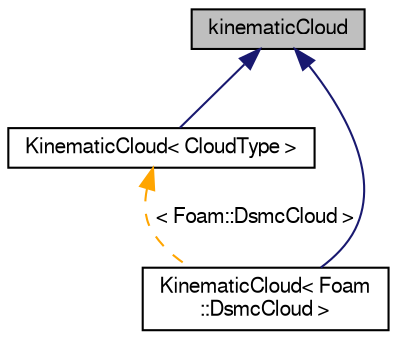 digraph "kinematicCloud"
{
  bgcolor="transparent";
  edge [fontname="FreeSans",fontsize="10",labelfontname="FreeSans",labelfontsize="10"];
  node [fontname="FreeSans",fontsize="10",shape=record];
  Node0 [label="kinematicCloud",height=0.2,width=0.4,color="black", fillcolor="grey75", style="filled", fontcolor="black"];
  Node0 -> Node1 [dir="back",color="midnightblue",fontsize="10",style="solid",fontname="FreeSans"];
  Node1 [label="KinematicCloud\< CloudType \>",height=0.2,width=0.4,color="black",URL="$a23786.html",tooltip="Templated base class for kinematic cloud. "];
  Node1 -> Node2 [dir="back",color="orange",fontsize="10",style="dashed",label=" \< Foam::DsmcCloud \>" ,fontname="FreeSans"];
  Node2 [label="KinematicCloud\< Foam\l::DsmcCloud \>",height=0.2,width=0.4,color="black",URL="$a23786.html"];
  Node0 -> Node2 [dir="back",color="midnightblue",fontsize="10",style="solid",fontname="FreeSans"];
}

